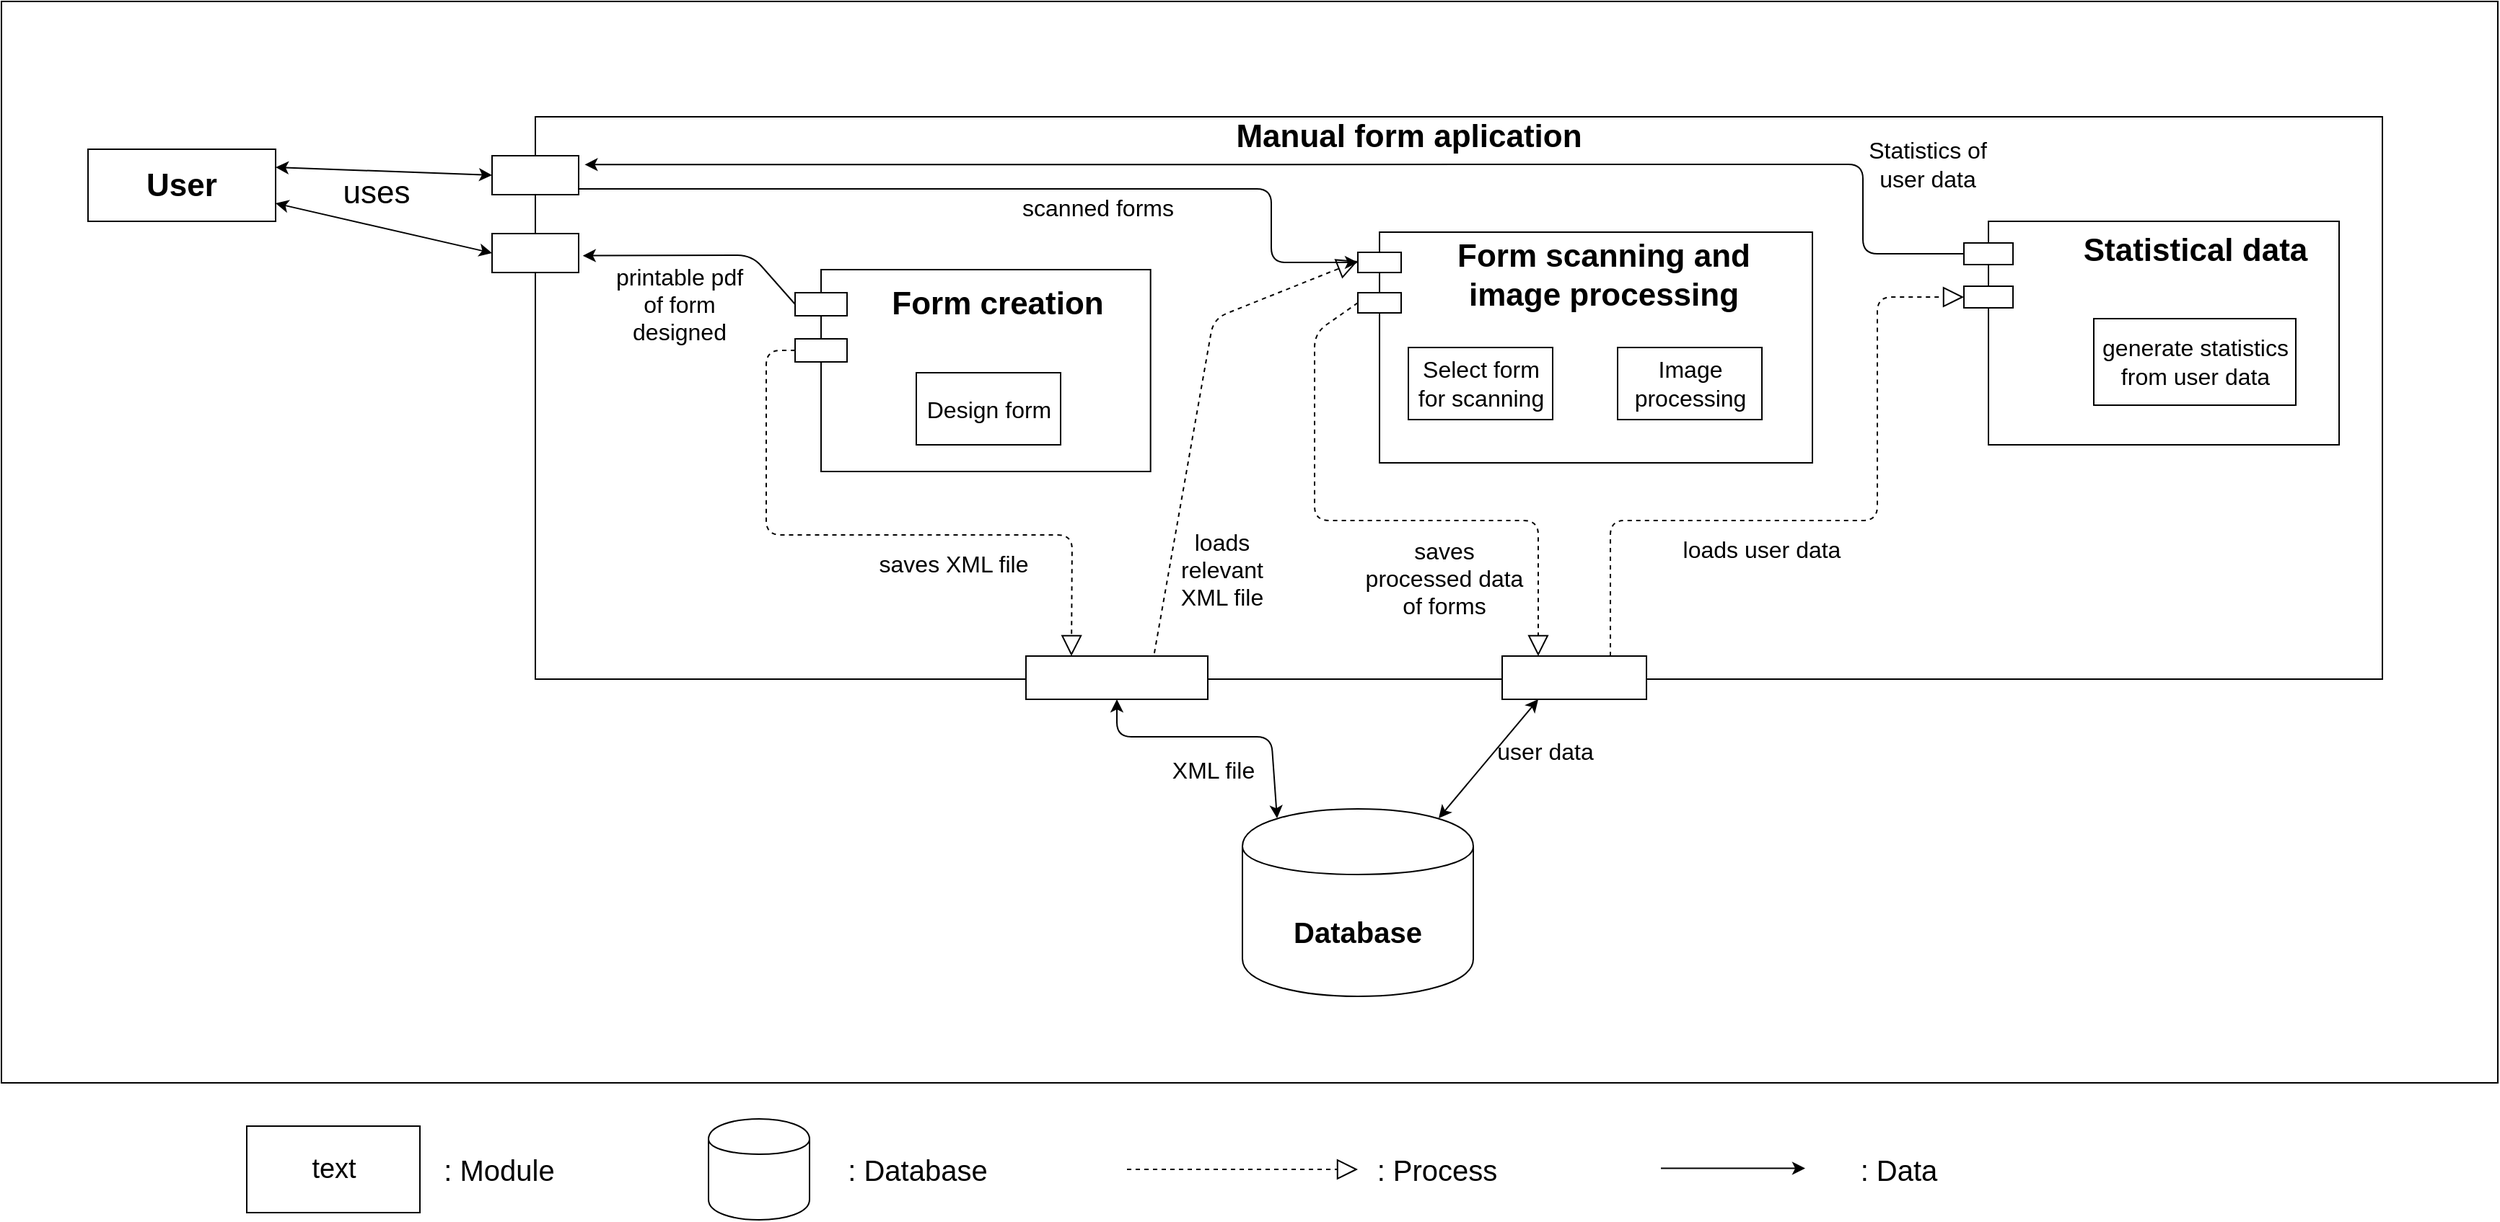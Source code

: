<mxfile version="12.8.1" type="device"><diagram id="wykItKsDdD2kYyzN6wH_" name="Page-1"><mxGraphModel dx="2253" dy="1876" grid="1" gridSize="10" guides="1" tooltips="1" connect="1" arrows="1" fold="1" page="1" pageScale="1" pageWidth="827" pageHeight="1169" math="0" shadow="0"><root><mxCell id="0"/><mxCell id="1" parent="0"/><mxCell id="PrbosovCnjplik0gIMCY-6" value="" style="html=1;" vertex="1" parent="1"><mxGeometry x="-390" y="-130" width="1730" height="750" as="geometry"/></mxCell><mxCell id="wkhgk3oovT66f67X_nWQ-15" value="" style="shape=module;align=left;spacingLeft=20;align=center;verticalAlign=top;fontSize=22;jettyWidth=60;jettyHeight=27;" parent="1" vertex="1"><mxGeometry x="-50" y="-50" width="1310" height="390" as="geometry"/></mxCell><mxCell id="wkhgk3oovT66f67X_nWQ-12" value="" style="shape=module;align=left;spacingLeft=20;align=center;verticalAlign=top;fontSize=22;jettyWidth=34;jettyHeight=15;" parent="1" vertex="1"><mxGeometry x="970" y="22.5" width="260" height="155" as="geometry"/></mxCell><mxCell id="wkhgk3oovT66f67X_nWQ-11" value="" style="shape=module;align=left;spacingLeft=20;align=center;verticalAlign=top;fontSize=22;jettyWidth=30;jettyHeight=14;" parent="1" vertex="1"><mxGeometry x="550" y="30" width="315" height="160" as="geometry"/></mxCell><mxCell id="wkhgk3oovT66f67X_nWQ-10" value="" style="shape=module;align=left;spacingLeft=20;align=center;verticalAlign=top;fontSize=22;jettyWidth=36;jettyHeight=16;" parent="1" vertex="1"><mxGeometry x="160" y="56" width="246.34" height="140" as="geometry"/></mxCell><mxCell id="wkhgk3oovT66f67X_nWQ-4" value="&lt;div style=&quot;font-size: 22px&quot;&gt;Form scanning and &lt;br&gt;&lt;/div&gt;&lt;div style=&quot;font-size: 22px&quot;&gt;image processing&lt;br&gt;&lt;/div&gt;" style="text;strokeColor=none;fillColor=none;html=1;fontSize=22;fontStyle=1;verticalAlign=middle;align=center;" parent="1" vertex="1"><mxGeometry x="670" y="40" width="100" height="40" as="geometry"/></mxCell><mxCell id="wkhgk3oovT66f67X_nWQ-5" value="Form creation" style="text;strokeColor=none;fillColor=none;html=1;fontSize=22;fontStyle=1;verticalAlign=middle;align=center;" parent="1" vertex="1"><mxGeometry x="250" y="60" width="100" height="40" as="geometry"/></mxCell><mxCell id="wkhgk3oovT66f67X_nWQ-6" style="edgeStyle=orthogonalEdgeStyle;rounded=0;orthogonalLoop=1;jettySize=auto;html=1;exitX=0.5;exitY=1;exitDx=0;exitDy=0;fontSize=22;" parent="1" source="wkhgk3oovT66f67X_nWQ-4" target="wkhgk3oovT66f67X_nWQ-4" edge="1"><mxGeometry relative="1" as="geometry"/></mxCell><mxCell id="wkhgk3oovT66f67X_nWQ-7" value="Statistical data " style="text;strokeColor=none;fillColor=none;html=1;fontSize=22;fontStyle=1;verticalAlign=middle;align=center;" parent="1" vertex="1"><mxGeometry x="1080" y="22.5" width="100" height="40" as="geometry"/></mxCell><mxCell id="wkhgk3oovT66f67X_nWQ-13" value="User" style="whiteSpace=wrap;html=1;align=center;fontSize=22;fontStyle=1" parent="1" vertex="1"><mxGeometry x="-330" y="-27.5" width="130" height="50" as="geometry"/></mxCell><mxCell id="wkhgk3oovT66f67X_nWQ-16" value="" style="endArrow=classic;startArrow=classic;html=1;fontSize=22;entryX=0;entryY=0;entryDx=0;entryDy=40.5;entryPerimeter=0;exitX=1;exitY=0.25;exitDx=0;exitDy=0;" parent="1" source="wkhgk3oovT66f67X_nWQ-13" target="wkhgk3oovT66f67X_nWQ-15" edge="1"><mxGeometry width="50" height="50" relative="1" as="geometry"><mxPoint x="-80" y="51" as="sourcePoint"/><mxPoint x="-80" y="110" as="targetPoint"/></mxGeometry></mxCell><mxCell id="wkhgk3oovT66f67X_nWQ-17" value="uses" style="text;html=1;strokeColor=none;fillColor=none;align=center;verticalAlign=middle;whiteSpace=wrap;rounded=0;fontSize=22;" parent="1" vertex="1"><mxGeometry x="-150" y="-7.5" width="40" height="20" as="geometry"/></mxCell><mxCell id="wkhgk3oovT66f67X_nWQ-18" value="Database" style="shape=cylinder;whiteSpace=wrap;html=1;boundedLbl=1;backgroundOutline=1;fontSize=20;fontStyle=1" parent="1" vertex="1"><mxGeometry x="470" y="430" width="160" height="130" as="geometry"/></mxCell><mxCell id="wkhgk3oovT66f67X_nWQ-19" value="Design form" style="html=1;dashed=0;whitespace=wrap;fontSize=16;" parent="1" vertex="1"><mxGeometry x="244" y="127.5" width="100" height="50" as="geometry"/></mxCell><mxCell id="wkhgk3oovT66f67X_nWQ-20" value="Manual form aplication" style="text;strokeColor=none;fillColor=none;html=1;fontSize=22;fontStyle=1;verticalAlign=middle;align=center;" parent="1" vertex="1"><mxGeometry x="535" y="-56" width="100" height="40" as="geometry"/></mxCell><mxCell id="wkhgk3oovT66f67X_nWQ-21" value="" style="html=1;dashed=0;whitespace=wrap;fontSize=16;" parent="1" vertex="1"><mxGeometry x="320" y="324" width="126" height="30" as="geometry"/></mxCell><mxCell id="wkhgk3oovT66f67X_nWQ-27" value="" style="endArrow=classic;html=1;fontSize=18;entryX=0.048;entryY=0.247;entryDx=0;entryDy=0;entryPerimeter=0;exitX=0;exitY=0;exitDx=0;exitDy=24;exitPerimeter=0;" parent="1" source="wkhgk3oovT66f67X_nWQ-10" target="wkhgk3oovT66f67X_nWQ-15" edge="1"><mxGeometry width="50" height="50" relative="1" as="geometry"><mxPoint x="130" y="80" as="sourcePoint"/><mxPoint x="180" y="30" as="targetPoint"/><Array as="points"><mxPoint x="130" y="46"/></Array></mxGeometry></mxCell><mxCell id="wkhgk3oovT66f67X_nWQ-28" value="&lt;div&gt;printable pdf &lt;br&gt;&lt;/div&gt;&lt;div&gt;of form designed&lt;/div&gt;" style="text;html=1;strokeColor=none;fillColor=none;align=center;verticalAlign=middle;whiteSpace=wrap;rounded=0;fontSize=16;" parent="1" vertex="1"><mxGeometry x="20" y="70" width="120" height="20" as="geometry"/></mxCell><mxCell id="wkhgk3oovT66f67X_nWQ-32" value="user data" style="text;html=1;strokeColor=none;fillColor=none;align=center;verticalAlign=middle;whiteSpace=wrap;rounded=0;fontSize=16;" parent="1" vertex="1"><mxGeometry x="620" y="380" width="120" height="20" as="geometry"/></mxCell><mxCell id="wkhgk3oovT66f67X_nWQ-33" value="saves XML file" style="text;html=1;strokeColor=none;fillColor=none;align=center;verticalAlign=middle;whiteSpace=wrap;rounded=0;fontSize=16;" parent="1" vertex="1"><mxGeometry x="210" y="250" width="120" height="20" as="geometry"/></mxCell><mxCell id="wkhgk3oovT66f67X_nWQ-34" style="edgeStyle=orthogonalEdgeStyle;rounded=0;orthogonalLoop=1;jettySize=auto;html=1;exitX=0.5;exitY=1;exitDx=0;exitDy=0;fontSize=16;" parent="1" source="wkhgk3oovT66f67X_nWQ-32" target="wkhgk3oovT66f67X_nWQ-32" edge="1"><mxGeometry relative="1" as="geometry"/></mxCell><mxCell id="wkhgk3oovT66f67X_nWQ-35" value="" style="endArrow=classic;startArrow=classic;html=1;fontSize=16;exitX=0.15;exitY=0.05;exitDx=0;exitDy=0;entryX=0.5;entryY=1;entryDx=0;entryDy=0;exitPerimeter=0;" parent="1" source="wkhgk3oovT66f67X_nWQ-18" target="wkhgk3oovT66f67X_nWQ-21" edge="1"><mxGeometry width="50" height="50" relative="1" as="geometry"><mxPoint x="530" y="420" as="sourcePoint"/><mxPoint x="580" y="370" as="targetPoint"/><Array as="points"><mxPoint x="490" y="380"/><mxPoint x="383" y="380"/></Array></mxGeometry></mxCell><mxCell id="wkhgk3oovT66f67X_nWQ-38" value="&lt;div&gt;Select form &lt;br&gt;&lt;/div&gt;&lt;div&gt;for scanning&lt;/div&gt;" style="html=1;dashed=0;whitespace=wrap;fontSize=16;" parent="1" vertex="1"><mxGeometry x="585" y="110" width="100" height="50" as="geometry"/></mxCell><mxCell id="wkhgk3oovT66f67X_nWQ-39" value="&lt;div&gt;loads &lt;br&gt;&lt;/div&gt;&lt;div&gt;relevant&lt;br&gt;&lt;/div&gt;&lt;div&gt;XML file&lt;/div&gt;" style="text;html=1;strokeColor=none;fillColor=none;align=center;verticalAlign=middle;whiteSpace=wrap;rounded=0;fontSize=16;" parent="1" vertex="1"><mxGeometry x="396" y="254" width="120" height="20" as="geometry"/></mxCell><mxCell id="wkhgk3oovT66f67X_nWQ-41" value="&lt;div&gt;Image &lt;br&gt;&lt;/div&gt;&lt;div&gt;processing&lt;/div&gt;" style="html=1;dashed=0;whitespace=wrap;fontSize=16;" parent="1" vertex="1"><mxGeometry x="730" y="110" width="100" height="50" as="geometry"/></mxCell><mxCell id="wkhgk3oovT66f67X_nWQ-42" value="" style="endArrow=classic;startArrow=classic;html=1;fontSize=22;entryX=0;entryY=0;entryDx=0;entryDy=94.5;entryPerimeter=0;exitX=1;exitY=0.75;exitDx=0;exitDy=0;" parent="1" source="wkhgk3oovT66f67X_nWQ-13" target="wkhgk3oovT66f67X_nWQ-15" edge="1"><mxGeometry width="50" height="50" relative="1" as="geometry"><mxPoint x="-80" y="61" as="sourcePoint"/><mxPoint x="50" y="60.5" as="targetPoint"/></mxGeometry></mxCell><mxCell id="wkhgk3oovT66f67X_nWQ-43" value="" style="endArrow=classic;html=1;fontSize=16;entryX=0;entryY=0;entryDx=0;entryDy=21;entryPerimeter=0;" parent="1" target="wkhgk3oovT66f67X_nWQ-11" edge="1"><mxGeometry width="50" height="50" relative="1" as="geometry"><mxPoint x="10" as="sourcePoint"/><mxPoint x="200" y="20" as="targetPoint"/><Array as="points"><mxPoint x="490"/><mxPoint x="490" y="51"/></Array></mxGeometry></mxCell><mxCell id="wkhgk3oovT66f67X_nWQ-44" value="scanned forms" style="text;html=1;strokeColor=none;fillColor=none;align=center;verticalAlign=middle;whiteSpace=wrap;rounded=0;fontSize=16;" parent="1" vertex="1"><mxGeometry x="310" y="2.5" width="120" height="20" as="geometry"/></mxCell><mxCell id="wkhgk3oovT66f67X_nWQ-45" value="" style="html=1;dashed=0;whitespace=wrap;fontSize=16;" parent="1" vertex="1"><mxGeometry x="650" y="324" width="100" height="30" as="geometry"/></mxCell><mxCell id="wkhgk3oovT66f67X_nWQ-50" value="&lt;div&gt;saves &lt;br&gt;&lt;/div&gt;&lt;div&gt;processed data&lt;/div&gt;&lt;div&gt;of forms&lt;br&gt;&lt;/div&gt;" style="text;html=1;strokeColor=none;fillColor=none;align=center;verticalAlign=middle;whiteSpace=wrap;rounded=0;fontSize=16;" parent="1" vertex="1"><mxGeometry x="550" y="260" width="120" height="20" as="geometry"/></mxCell><mxCell id="wkhgk3oovT66f67X_nWQ-52" value="" style="endArrow=classic;startArrow=classic;html=1;fontSize=16;entryX=0.25;entryY=1;entryDx=0;entryDy=0;exitX=0.85;exitY=0.05;exitDx=0;exitDy=0;exitPerimeter=0;" parent="1" source="wkhgk3oovT66f67X_nWQ-18" target="wkhgk3oovT66f67X_nWQ-45" edge="1"><mxGeometry width="50" height="50" relative="1" as="geometry"><mxPoint x="640" y="440" as="sourcePoint"/><mxPoint x="690" y="390" as="targetPoint"/></mxGeometry></mxCell><mxCell id="wkhgk3oovT66f67X_nWQ-53" value="XML file" style="text;html=1;strokeColor=none;fillColor=none;align=center;verticalAlign=middle;whiteSpace=wrap;rounded=0;fontSize=16;" parent="1" vertex="1"><mxGeometry x="390" y="393" width="120" height="20" as="geometry"/></mxCell><mxCell id="wkhgk3oovT66f67X_nWQ-54" value="&lt;div&gt;generate statistics&lt;/div&gt;&lt;div&gt;from user data&lt;br&gt;&lt;/div&gt;" style="html=1;dashed=0;whitespace=wrap;fontSize=16;" parent="1" vertex="1"><mxGeometry x="1060" y="90" width="140" height="60" as="geometry"/></mxCell><mxCell id="wkhgk3oovT66f67X_nWQ-56" value="loads user data" style="text;html=1;strokeColor=none;fillColor=none;align=center;verticalAlign=middle;whiteSpace=wrap;rounded=0;fontSize=16;" parent="1" vertex="1"><mxGeometry x="770" y="240" width="120" height="20" as="geometry"/></mxCell><mxCell id="wkhgk3oovT66f67X_nWQ-58" value="" style="endArrow=classic;html=1;fontSize=16;exitX=0;exitY=0;exitDx=0;exitDy=22.5;exitPerimeter=0;entryX=0.049;entryY=0.085;entryDx=0;entryDy=0;entryPerimeter=0;" parent="1" source="wkhgk3oovT66f67X_nWQ-12" target="wkhgk3oovT66f67X_nWQ-15" edge="1"><mxGeometry width="50" height="50" relative="1" as="geometry"><mxPoint x="870" y="310" as="sourcePoint"/><mxPoint x="100" y="43" as="targetPoint"/><Array as="points"><mxPoint x="900" y="45"/><mxPoint x="900" y="-17"/></Array></mxGeometry></mxCell><mxCell id="wkhgk3oovT66f67X_nWQ-59" value="Statistics of user data" style="text;html=1;strokeColor=none;fillColor=none;align=center;verticalAlign=middle;whiteSpace=wrap;rounded=0;fontSize=16;" parent="1" vertex="1"><mxGeometry x="890" y="-27.5" width="110" height="20" as="geometry"/></mxCell><mxCell id="PrbosovCnjplik0gIMCY-2" value="" style="endArrow=block;dashed=1;endFill=0;endSize=12;html=1;exitX=0;exitY=0;exitDx=0;exitDy=56;exitPerimeter=0;entryX=0.25;entryY=0;entryDx=0;entryDy=0;" edge="1" parent="1" source="wkhgk3oovT66f67X_nWQ-10" target="wkhgk3oovT66f67X_nWQ-21"><mxGeometry width="160" relative="1" as="geometry"><mxPoint x="40" y="196" as="sourcePoint"/><mxPoint x="200" y="196" as="targetPoint"/><Array as="points"><mxPoint x="140" y="112"/><mxPoint x="140" y="240"/><mxPoint x="352" y="240"/></Array></mxGeometry></mxCell><mxCell id="PrbosovCnjplik0gIMCY-3" value="" style="endArrow=block;dashed=1;endFill=0;endSize=12;html=1;exitX=0.706;exitY=-0.067;exitDx=0;exitDy=0;exitPerimeter=0;" edge="1" parent="1" source="wkhgk3oovT66f67X_nWQ-21"><mxGeometry width="160" relative="1" as="geometry"><mxPoint x="100" y="290" as="sourcePoint"/><mxPoint x="550" y="50" as="targetPoint"/><Array as="points"><mxPoint x="450" y="90"/></Array></mxGeometry></mxCell><mxCell id="PrbosovCnjplik0gIMCY-4" value="" style="endArrow=block;dashed=1;endFill=0;endSize=12;html=1;exitX=0;exitY=0;exitDx=0;exitDy=49;exitPerimeter=0;entryX=0.25;entryY=0;entryDx=0;entryDy=0;" edge="1" parent="1" source="wkhgk3oovT66f67X_nWQ-11" target="wkhgk3oovT66f67X_nWQ-45"><mxGeometry width="160" relative="1" as="geometry"><mxPoint x="540" y="210" as="sourcePoint"/><mxPoint x="700" y="210" as="targetPoint"/><Array as="points"><mxPoint x="520" y="100"/><mxPoint x="520" y="230"/><mxPoint x="675" y="230"/></Array></mxGeometry></mxCell><mxCell id="PrbosovCnjplik0gIMCY-5" value="" style="endArrow=block;dashed=1;endFill=0;endSize=12;html=1;exitX=0.75;exitY=0;exitDx=0;exitDy=0;entryX=0;entryY=0;entryDx=0;entryDy=52.5;entryPerimeter=0;" edge="1" parent="1" source="wkhgk3oovT66f67X_nWQ-45" target="wkhgk3oovT66f67X_nWQ-12"><mxGeometry width="160" relative="1" as="geometry"><mxPoint x="770" y="240" as="sourcePoint"/><mxPoint x="930" y="240" as="targetPoint"/><Array as="points"><mxPoint x="725" y="230"/><mxPoint x="910" y="230"/><mxPoint x="910" y="75"/></Array></mxGeometry></mxCell><mxCell id="PrbosovCnjplik0gIMCY-7" value="text" style="html=1;dashed=0;whitespace=wrap;fontSize=19;" vertex="1" parent="1"><mxGeometry x="-220" y="650" width="120" height="60" as="geometry"/></mxCell><mxCell id="PrbosovCnjplik0gIMCY-8" value=": Module" style="text;html=1;strokeColor=none;fillColor=none;align=center;verticalAlign=middle;whiteSpace=wrap;rounded=0;fontSize=20;" vertex="1" parent="1"><mxGeometry x="-90" y="670" width="90" height="20" as="geometry"/></mxCell><mxCell id="PrbosovCnjplik0gIMCY-10" value="" style="shape=cylinder;whiteSpace=wrap;html=1;boundedLbl=1;backgroundOutline=1;fontSize=19;" vertex="1" parent="1"><mxGeometry x="100" y="645" width="70" height="70" as="geometry"/></mxCell><mxCell id="PrbosovCnjplik0gIMCY-11" value=": Database" style="text;html=1;strokeColor=none;fillColor=none;align=center;verticalAlign=middle;whiteSpace=wrap;rounded=0;fontSize=20;" vertex="1" parent="1"><mxGeometry x="190" y="670" width="110" height="20" as="geometry"/></mxCell><mxCell id="PrbosovCnjplik0gIMCY-13" value="" style="endArrow=block;dashed=1;endFill=0;endSize=12;html=1;fontSize=19;" edge="1" parent="1"><mxGeometry width="160" relative="1" as="geometry"><mxPoint x="390" y="680" as="sourcePoint"/><mxPoint x="550" y="680" as="targetPoint"/></mxGeometry></mxCell><mxCell id="PrbosovCnjplik0gIMCY-14" value=": Process " style="text;html=1;strokeColor=none;fillColor=none;align=center;verticalAlign=middle;whiteSpace=wrap;rounded=0;fontSize=20;" vertex="1" parent="1"><mxGeometry x="550" y="670" width="110" height="20" as="geometry"/></mxCell><mxCell id="PrbosovCnjplik0gIMCY-18" value="" style="endArrow=classic;html=1;fontSize=19;" edge="1" parent="1"><mxGeometry width="50" height="50" relative="1" as="geometry"><mxPoint x="760" y="679.29" as="sourcePoint"/><mxPoint x="860" y="679.29" as="targetPoint"/></mxGeometry></mxCell><mxCell id="PrbosovCnjplik0gIMCY-19" value=": Data " style="text;html=1;strokeColor=none;fillColor=none;align=center;verticalAlign=middle;whiteSpace=wrap;rounded=0;fontSize=20;" vertex="1" parent="1"><mxGeometry x="870" y="670" width="110" height="20" as="geometry"/></mxCell></root></mxGraphModel></diagram></mxfile>